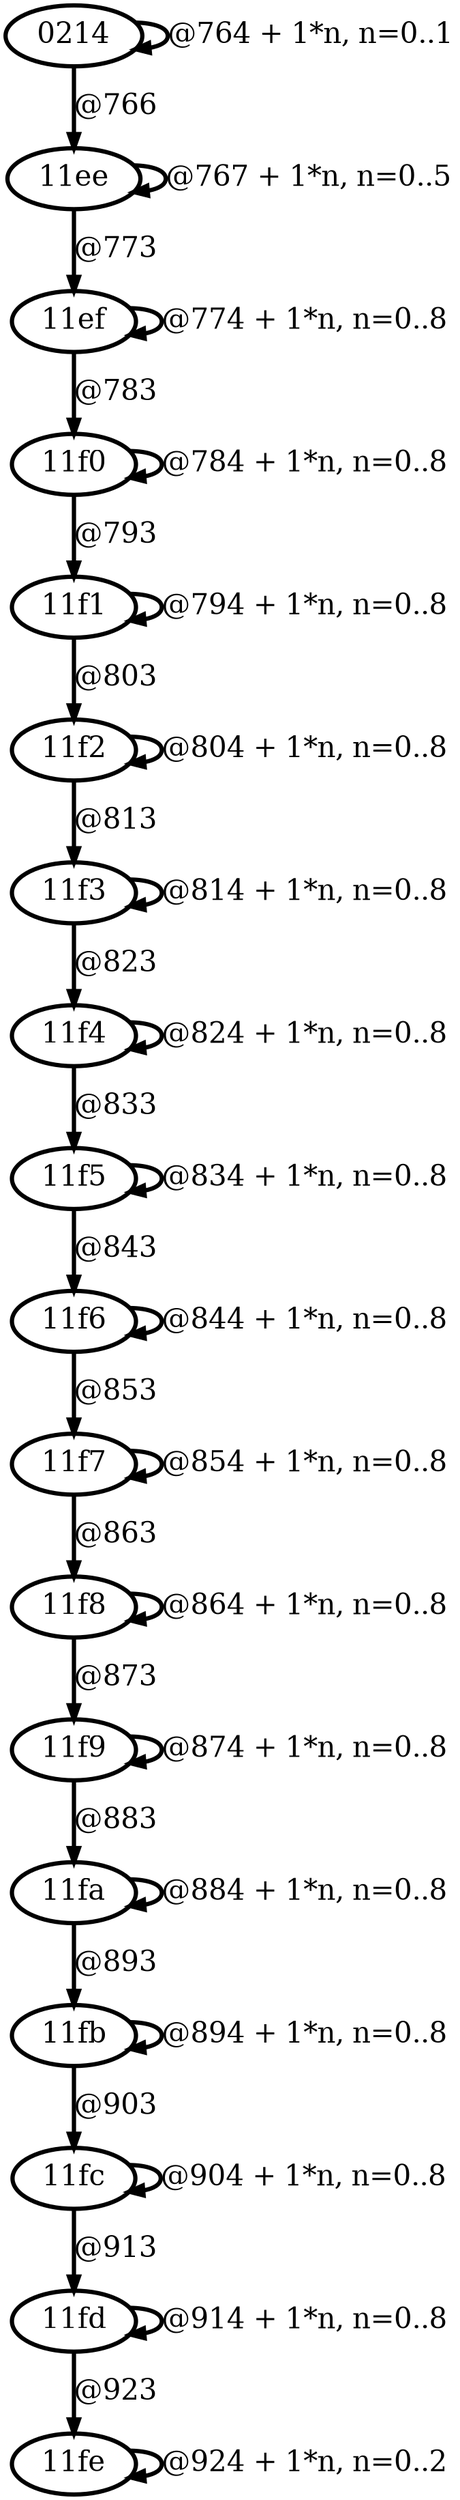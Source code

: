 digraph G {
        node [style=rounded, penwidth=3, fontsize=20, shape=oval];
        "0214" -> "0214" [label="@764 + 1*n, n=0..1", color=black,arrowsize=1,style=bold,penwidth=3,fontsize=20];
"0214" -> "11ee" [label="@766", color=black,arrowsize=1,style=bold,penwidth=3,fontsize=20];
"11ee" -> "11ee" [label="@767 + 1*n, n=0..5", color=black,arrowsize=1,style=bold,penwidth=3,fontsize=20];
"11ee" -> "11ef" [label="@773", color=black,arrowsize=1,style=bold,penwidth=3,fontsize=20];
"11ef" -> "11ef" [label="@774 + 1*n, n=0..8", color=black,arrowsize=1,style=bold,penwidth=3,fontsize=20];
"11ef" -> "11f0" [label="@783", color=black,arrowsize=1,style=bold,penwidth=3,fontsize=20];
"11f0" -> "11f0" [label="@784 + 1*n, n=0..8", color=black,arrowsize=1,style=bold,penwidth=3,fontsize=20];
"11f0" -> "11f1" [label="@793", color=black,arrowsize=1,style=bold,penwidth=3,fontsize=20];
"11f1" -> "11f1" [label="@794 + 1*n, n=0..8", color=black,arrowsize=1,style=bold,penwidth=3,fontsize=20];
"11f1" -> "11f2" [label="@803", color=black,arrowsize=1,style=bold,penwidth=3,fontsize=20];
"11f2" -> "11f2" [label="@804 + 1*n, n=0..8", color=black,arrowsize=1,style=bold,penwidth=3,fontsize=20];
"11f2" -> "11f3" [label="@813", color=black,arrowsize=1,style=bold,penwidth=3,fontsize=20];
"11f3" -> "11f3" [label="@814 + 1*n, n=0..8", color=black,arrowsize=1,style=bold,penwidth=3,fontsize=20];
"11f3" -> "11f4" [label="@823", color=black,arrowsize=1,style=bold,penwidth=3,fontsize=20];
"11f4" -> "11f4" [label="@824 + 1*n, n=0..8", color=black,arrowsize=1,style=bold,penwidth=3,fontsize=20];
"11f4" -> "11f5" [label="@833", color=black,arrowsize=1,style=bold,penwidth=3,fontsize=20];
"11f5" -> "11f5" [label="@834 + 1*n, n=0..8", color=black,arrowsize=1,style=bold,penwidth=3,fontsize=20];
"11f5" -> "11f6" [label="@843", color=black,arrowsize=1,style=bold,penwidth=3,fontsize=20];
"11f6" -> "11f6" [label="@844 + 1*n, n=0..8", color=black,arrowsize=1,style=bold,penwidth=3,fontsize=20];
"11f6" -> "11f7" [label="@853", color=black,arrowsize=1,style=bold,penwidth=3,fontsize=20];
"11f7" -> "11f7" [label="@854 + 1*n, n=0..8", color=black,arrowsize=1,style=bold,penwidth=3,fontsize=20];
"11f7" -> "11f8" [label="@863", color=black,arrowsize=1,style=bold,penwidth=3,fontsize=20];
"11f8" -> "11f8" [label="@864 + 1*n, n=0..8", color=black,arrowsize=1,style=bold,penwidth=3,fontsize=20];
"11f8" -> "11f9" [label="@873", color=black,arrowsize=1,style=bold,penwidth=3,fontsize=20];
"11f9" -> "11f9" [label="@874 + 1*n, n=0..8", color=black,arrowsize=1,style=bold,penwidth=3,fontsize=20];
"11f9" -> "11fa" [label="@883", color=black,arrowsize=1,style=bold,penwidth=3,fontsize=20];
"11fa" -> "11fa" [label="@884 + 1*n, n=0..8", color=black,arrowsize=1,style=bold,penwidth=3,fontsize=20];
"11fa" -> "11fb" [label="@893", color=black,arrowsize=1,style=bold,penwidth=3,fontsize=20];
"11fb" -> "11fb" [label="@894 + 1*n, n=0..8", color=black,arrowsize=1,style=bold,penwidth=3,fontsize=20];
"11fb" -> "11fc" [label="@903", color=black,arrowsize=1,style=bold,penwidth=3,fontsize=20];
"11fc" -> "11fc" [label="@904 + 1*n, n=0..8", color=black,arrowsize=1,style=bold,penwidth=3,fontsize=20];
"11fc" -> "11fd" [label="@913", color=black,arrowsize=1,style=bold,penwidth=3,fontsize=20];
"11fd" -> "11fd" [label="@914 + 1*n, n=0..8", color=black,arrowsize=1,style=bold,penwidth=3,fontsize=20];
"11fd" -> "11fe" [label="@923", color=black,arrowsize=1,style=bold,penwidth=3,fontsize=20];
"11fe" -> "11fe" [label="@924 + 1*n, n=0..2", color=black,arrowsize=1,style=bold,penwidth=3,fontsize=20];
}
